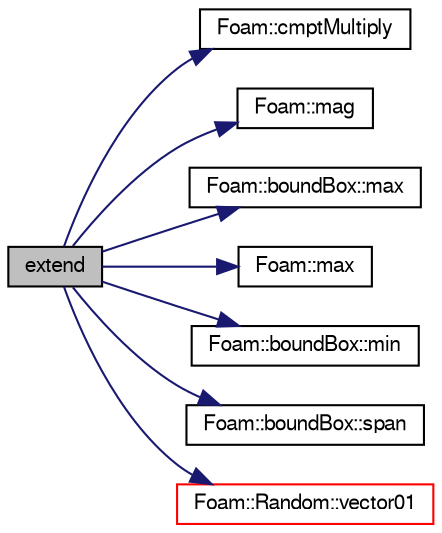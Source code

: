 digraph "extend"
{
  bgcolor="transparent";
  edge [fontname="FreeSans",fontsize="10",labelfontname="FreeSans",labelfontsize="10"];
  node [fontname="FreeSans",fontsize="10",shape=record];
  rankdir="LR";
  Node479 [label="extend",height=0.2,width=0.4,color="black", fillcolor="grey75", style="filled", fontcolor="black"];
  Node479 -> Node480 [color="midnightblue",fontsize="10",style="solid",fontname="FreeSans"];
  Node480 [label="Foam::cmptMultiply",height=0.2,width=0.4,color="black",URL="$a21124.html#aa9d8965aaebcf396a2acfeed4942976b"];
  Node479 -> Node481 [color="midnightblue",fontsize="10",style="solid",fontname="FreeSans"];
  Node481 [label="Foam::mag",height=0.2,width=0.4,color="black",URL="$a21124.html#a929da2a3fdcf3dacbbe0487d3a330dae"];
  Node479 -> Node482 [color="midnightblue",fontsize="10",style="solid",fontname="FreeSans"];
  Node482 [label="Foam::boundBox::max",height=0.2,width=0.4,color="black",URL="$a27102.html#a43279cd20862e64a21c8c82ee6c2441b",tooltip="Maximum describing the bounding box. "];
  Node479 -> Node483 [color="midnightblue",fontsize="10",style="solid",fontname="FreeSans"];
  Node483 [label="Foam::max",height=0.2,width=0.4,color="black",URL="$a21124.html#ac993e906cf2774ae77e666bc24e81733"];
  Node479 -> Node484 [color="midnightblue",fontsize="10",style="solid",fontname="FreeSans"];
  Node484 [label="Foam::boundBox::min",height=0.2,width=0.4,color="black",URL="$a27102.html#a41bea928bbb72b904d07db28570b07bd",tooltip="Minimum describing the bounding box. "];
  Node479 -> Node485 [color="midnightblue",fontsize="10",style="solid",fontname="FreeSans"];
  Node485 [label="Foam::boundBox::span",height=0.2,width=0.4,color="black",URL="$a27102.html#aef985a837dcf02baf1e4b5c96cabe398",tooltip="The bounding box span (from minimum to maximum) "];
  Node479 -> Node486 [color="midnightblue",fontsize="10",style="solid",fontname="FreeSans"];
  Node486 [label="Foam::Random::vector01",height=0.2,width=0.4,color="red",URL="$a28138.html#a8054f945588476429bb5b664d5111529",tooltip="vector with every component scalar01 "];
}
